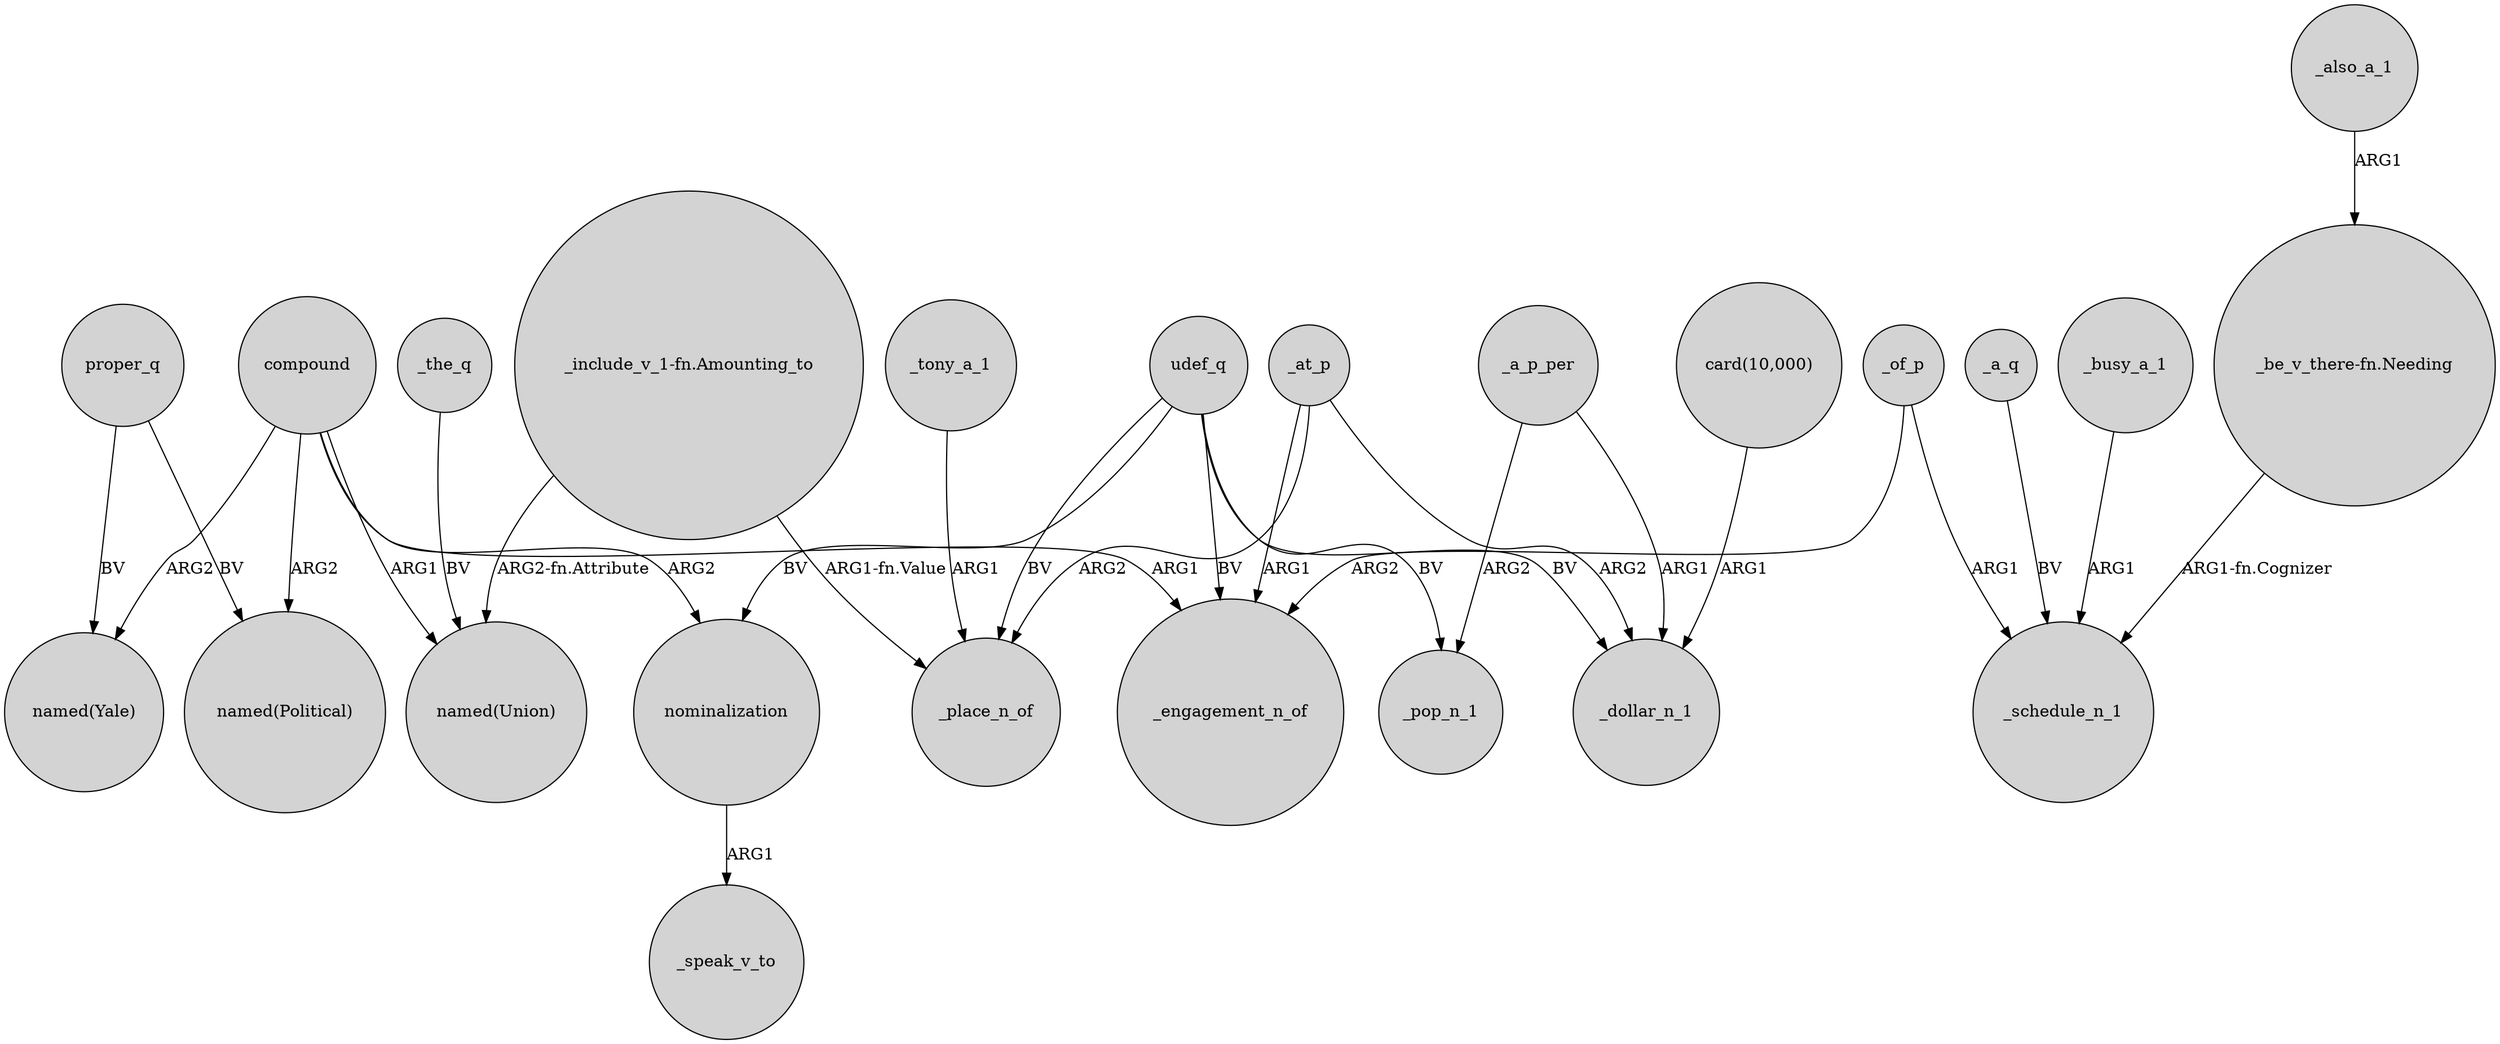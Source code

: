 digraph {
	node [shape=circle style=filled]
	_at_p -> _engagement_n_of [label=ARG1]
	proper_q -> "named(Yale)" [label=BV]
	compound -> "named(Union)" [label=ARG1]
	_of_p -> _engagement_n_of [label=ARG2]
	"_include_v_1-fn.Amounting_to" -> "named(Union)" [label="ARG2-fn.Attribute"]
	_a_p_per -> _pop_n_1 [label=ARG2]
	udef_q -> _place_n_of [label=BV]
	udef_q -> nominalization [label=BV]
	"_include_v_1-fn.Amounting_to" -> _place_n_of [label="ARG1-fn.Value"]
	"card(10,000)" -> _dollar_n_1 [label=ARG1]
	udef_q -> _pop_n_1 [label=BV]
	proper_q -> "named(Political)" [label=BV]
	compound -> nominalization [label=ARG2]
	compound -> "named(Political)" [label=ARG2]
	_at_p -> _dollar_n_1 [label=ARG2]
	_also_a_1 -> "_be_v_there-fn.Needing" [label=ARG1]
	compound -> _engagement_n_of [label=ARG1]
	_at_p -> _place_n_of [label=ARG2]
	_a_q -> _schedule_n_1 [label=BV]
	compound -> "named(Yale)" [label=ARG2]
	udef_q -> _dollar_n_1 [label=BV]
	_a_p_per -> _dollar_n_1 [label=ARG1]
	_tony_a_1 -> _place_n_of [label=ARG1]
	_the_q -> "named(Union)" [label=BV]
	udef_q -> _engagement_n_of [label=BV]
	_busy_a_1 -> _schedule_n_1 [label=ARG1]
	nominalization -> _speak_v_to [label=ARG1]
	"_be_v_there-fn.Needing" -> _schedule_n_1 [label="ARG1-fn.Cognizer"]
	_of_p -> _schedule_n_1 [label=ARG1]
}
